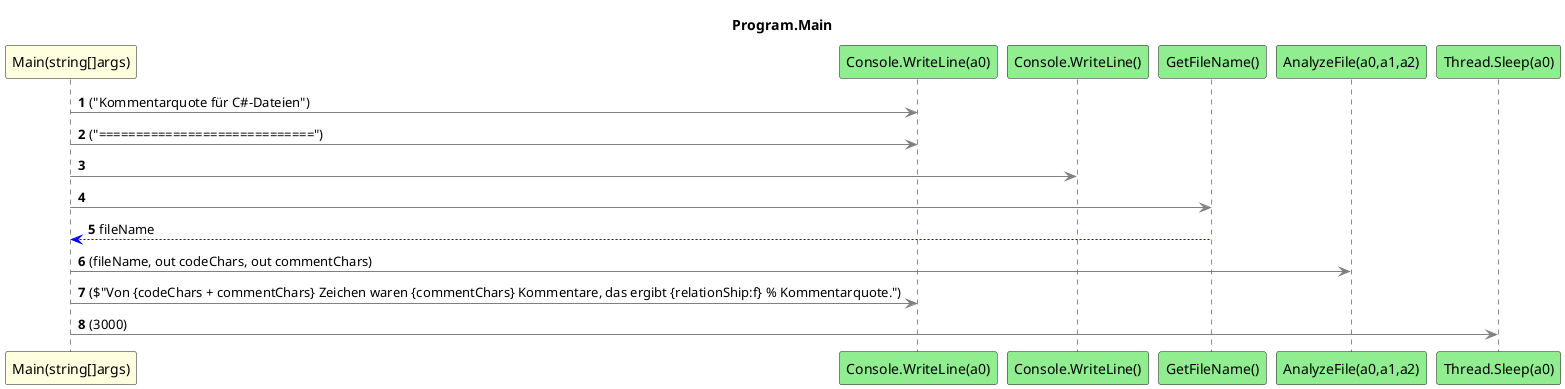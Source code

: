 @startuml Program.Main
title Program.Main
participant "Main(string[]args)" as Main_p0 #LightYellow
participant "Console.WriteLine(a0)" as Console_WriteLine_a0 #LightGreen
participant "Console.WriteLine()" as Console_WriteLine #LightGreen
participant "GetFileName()" as GetFileName #LightGreen
participant "AnalyzeFile(a0,a1,a2)" as AnalyzeFile_a0_a1_a2 #LightGreen
participant "Thread.Sleep(a0)" as Thread_Sleep_a0 #LightGreen
autonumber
Main_p0 -[#grey]> Console_WriteLine_a0 : ("Kommentarquote für C#-Dateien")
Main_p0 -[#grey]> Console_WriteLine_a0 : ("=============================")
Main_p0 -[#grey]> Console_WriteLine
Main_p0 -[#grey]> GetFileName
GetFileName -[#blue]-> Main_p0 : fileName
Main_p0 -[#grey]> AnalyzeFile_a0_a1_a2 : (fileName, out codeChars, out commentChars)
Main_p0 -[#grey]> Console_WriteLine_a0 : ($"Von {codeChars + commentChars} Zeichen waren {commentChars} Kommentare, das ergibt {relationShip:f} % Kommentarquote.")
Main_p0 -[#grey]> Thread_Sleep_a0 : (3000)
@enduml

